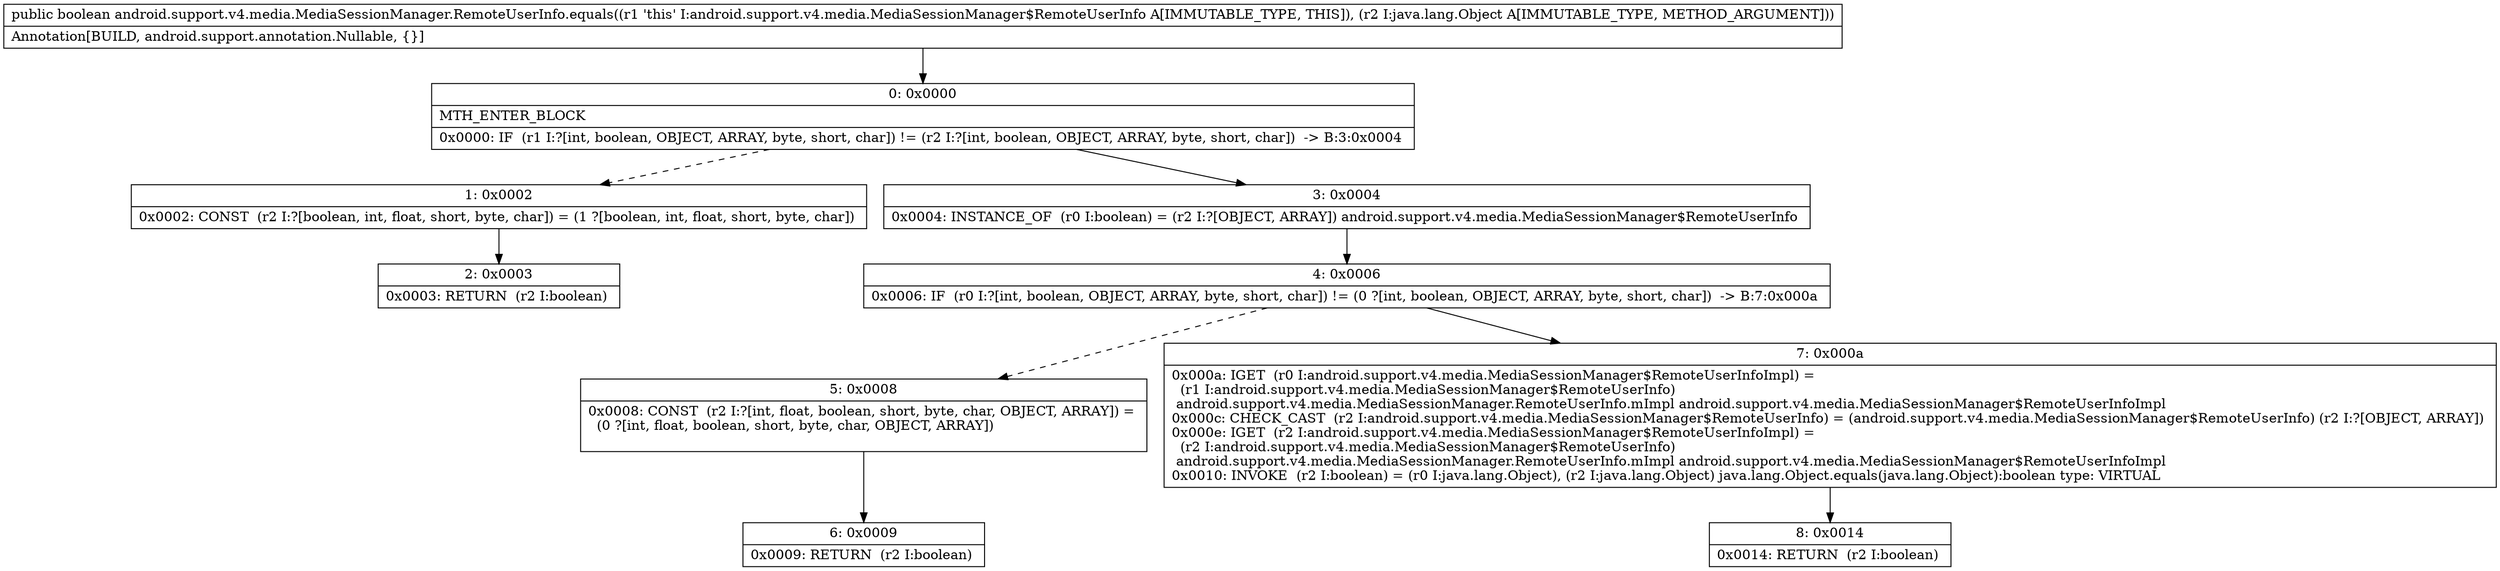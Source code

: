 digraph "CFG forandroid.support.v4.media.MediaSessionManager.RemoteUserInfo.equals(Ljava\/lang\/Object;)Z" {
Node_0 [shape=record,label="{0\:\ 0x0000|MTH_ENTER_BLOCK\l|0x0000: IF  (r1 I:?[int, boolean, OBJECT, ARRAY, byte, short, char]) != (r2 I:?[int, boolean, OBJECT, ARRAY, byte, short, char])  \-\> B:3:0x0004 \l}"];
Node_1 [shape=record,label="{1\:\ 0x0002|0x0002: CONST  (r2 I:?[boolean, int, float, short, byte, char]) = (1 ?[boolean, int, float, short, byte, char]) \l}"];
Node_2 [shape=record,label="{2\:\ 0x0003|0x0003: RETURN  (r2 I:boolean) \l}"];
Node_3 [shape=record,label="{3\:\ 0x0004|0x0004: INSTANCE_OF  (r0 I:boolean) = (r2 I:?[OBJECT, ARRAY]) android.support.v4.media.MediaSessionManager$RemoteUserInfo \l}"];
Node_4 [shape=record,label="{4\:\ 0x0006|0x0006: IF  (r0 I:?[int, boolean, OBJECT, ARRAY, byte, short, char]) != (0 ?[int, boolean, OBJECT, ARRAY, byte, short, char])  \-\> B:7:0x000a \l}"];
Node_5 [shape=record,label="{5\:\ 0x0008|0x0008: CONST  (r2 I:?[int, float, boolean, short, byte, char, OBJECT, ARRAY]) = \l  (0 ?[int, float, boolean, short, byte, char, OBJECT, ARRAY])\l \l}"];
Node_6 [shape=record,label="{6\:\ 0x0009|0x0009: RETURN  (r2 I:boolean) \l}"];
Node_7 [shape=record,label="{7\:\ 0x000a|0x000a: IGET  (r0 I:android.support.v4.media.MediaSessionManager$RemoteUserInfoImpl) = \l  (r1 I:android.support.v4.media.MediaSessionManager$RemoteUserInfo)\l android.support.v4.media.MediaSessionManager.RemoteUserInfo.mImpl android.support.v4.media.MediaSessionManager$RemoteUserInfoImpl \l0x000c: CHECK_CAST  (r2 I:android.support.v4.media.MediaSessionManager$RemoteUserInfo) = (android.support.v4.media.MediaSessionManager$RemoteUserInfo) (r2 I:?[OBJECT, ARRAY]) \l0x000e: IGET  (r2 I:android.support.v4.media.MediaSessionManager$RemoteUserInfoImpl) = \l  (r2 I:android.support.v4.media.MediaSessionManager$RemoteUserInfo)\l android.support.v4.media.MediaSessionManager.RemoteUserInfo.mImpl android.support.v4.media.MediaSessionManager$RemoteUserInfoImpl \l0x0010: INVOKE  (r2 I:boolean) = (r0 I:java.lang.Object), (r2 I:java.lang.Object) java.lang.Object.equals(java.lang.Object):boolean type: VIRTUAL \l}"];
Node_8 [shape=record,label="{8\:\ 0x0014|0x0014: RETURN  (r2 I:boolean) \l}"];
MethodNode[shape=record,label="{public boolean android.support.v4.media.MediaSessionManager.RemoteUserInfo.equals((r1 'this' I:android.support.v4.media.MediaSessionManager$RemoteUserInfo A[IMMUTABLE_TYPE, THIS]), (r2 I:java.lang.Object A[IMMUTABLE_TYPE, METHOD_ARGUMENT]))  | Annotation[BUILD, android.support.annotation.Nullable, \{\}]\l}"];
MethodNode -> Node_0;
Node_0 -> Node_1[style=dashed];
Node_0 -> Node_3;
Node_1 -> Node_2;
Node_3 -> Node_4;
Node_4 -> Node_5[style=dashed];
Node_4 -> Node_7;
Node_5 -> Node_6;
Node_7 -> Node_8;
}

